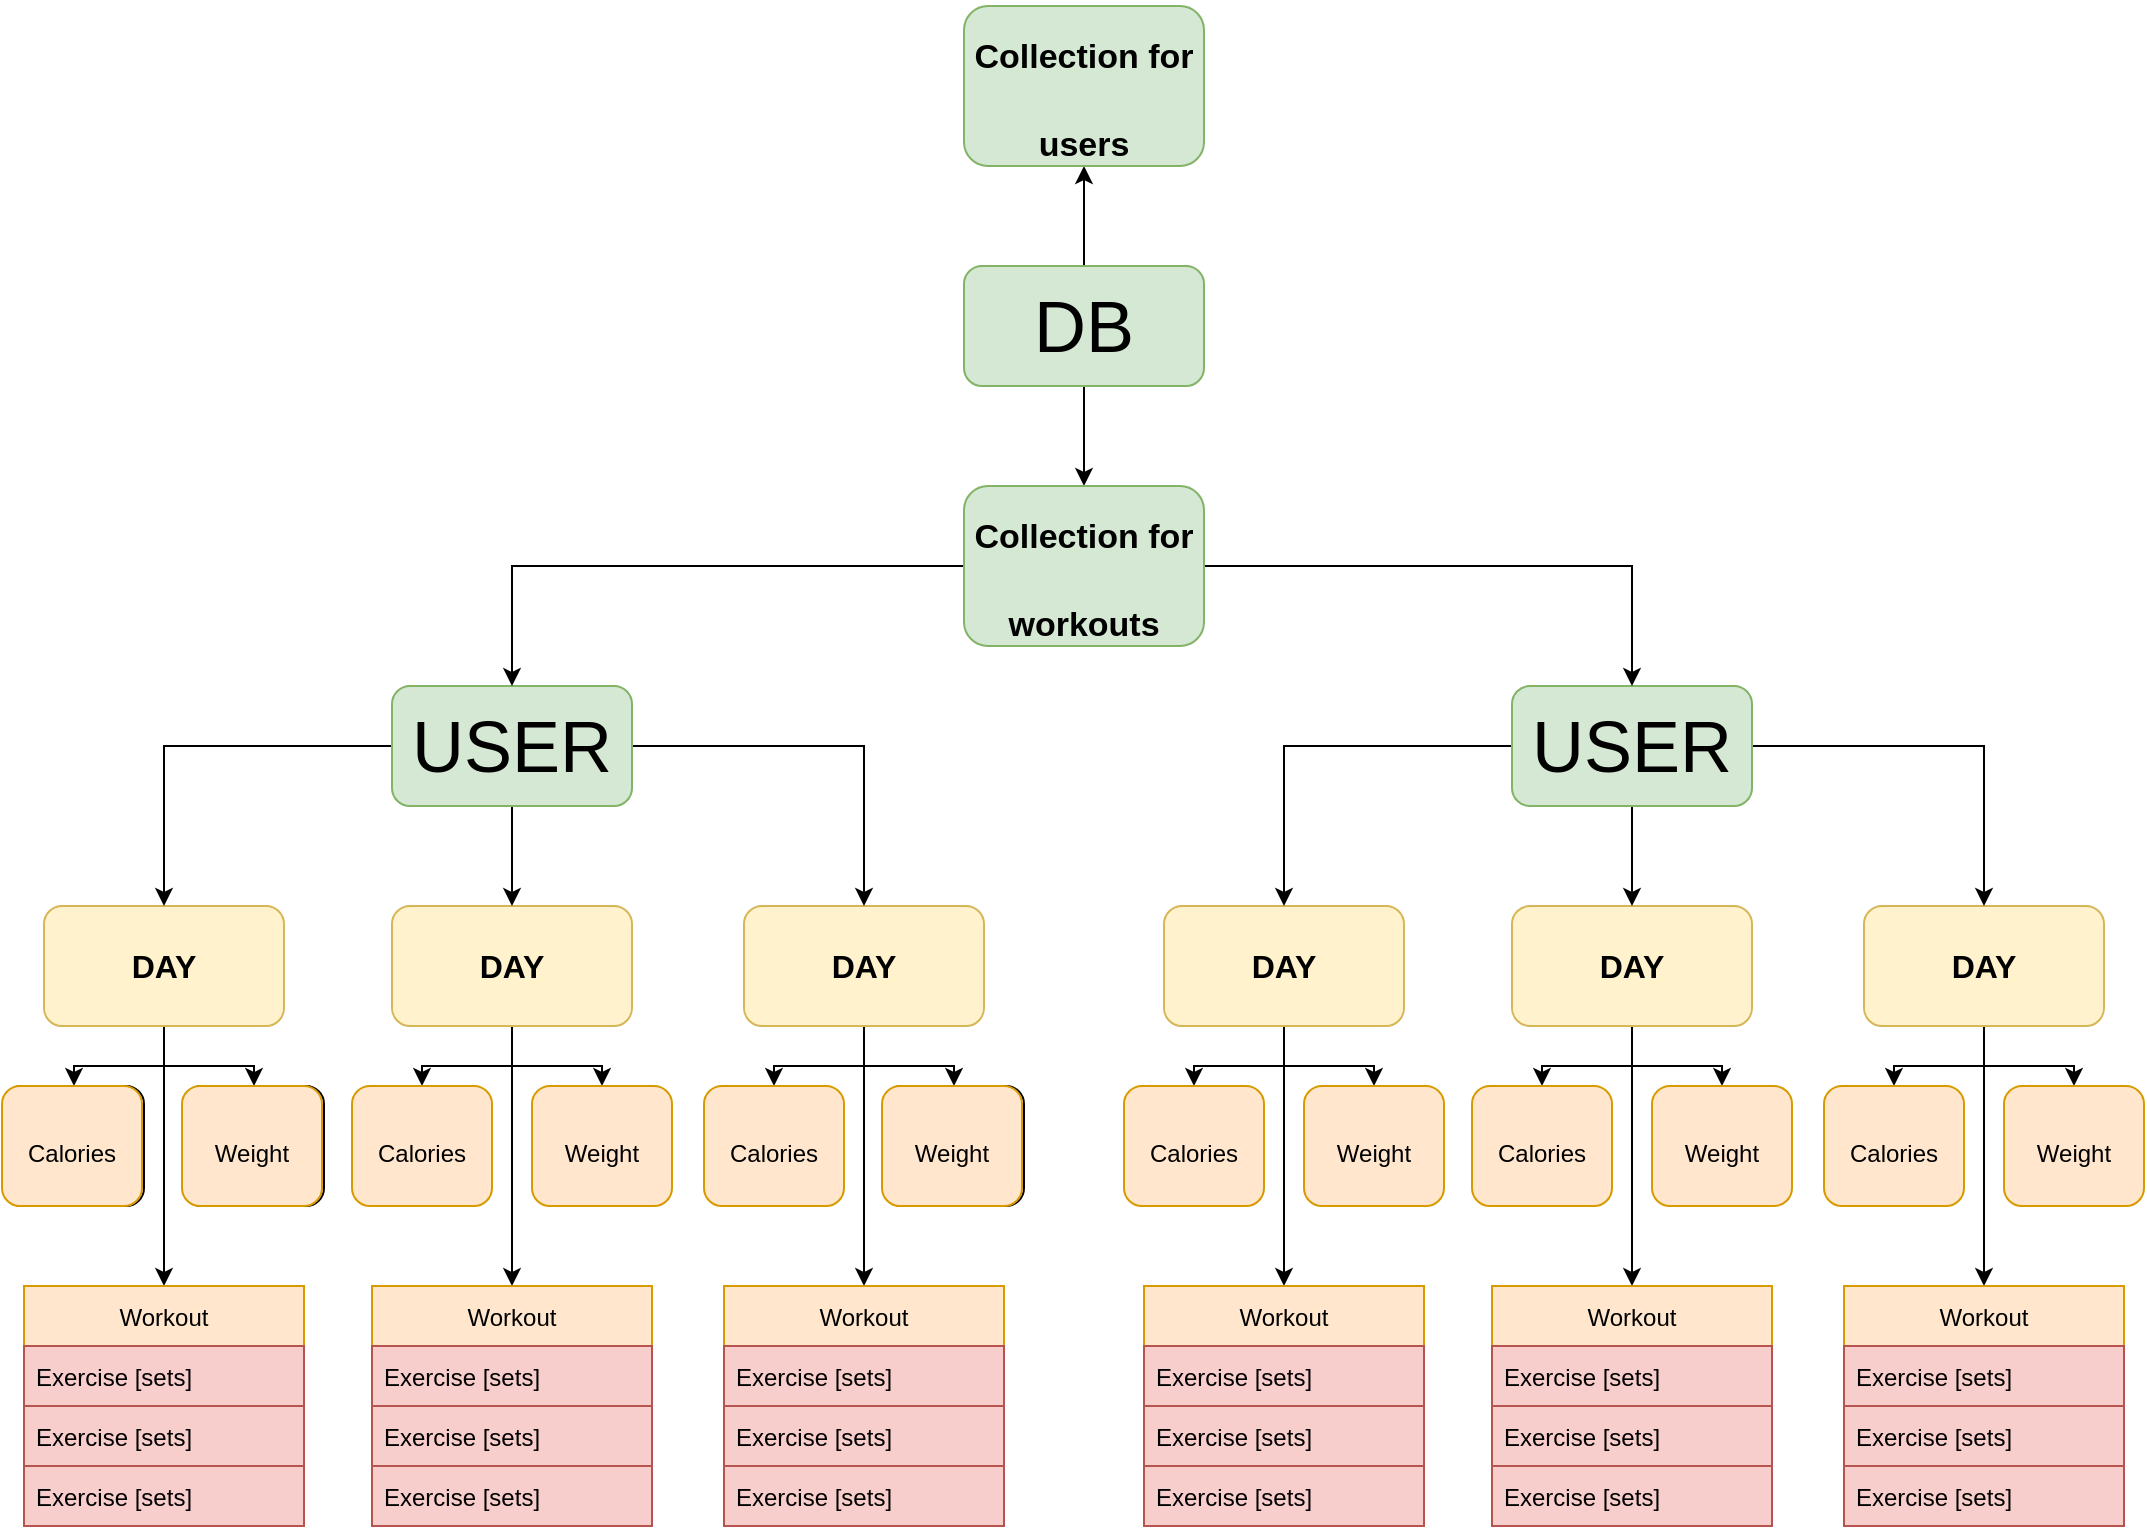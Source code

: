 <mxfile version="19.0.2" type="device"><diagram id="f6k4tM7Xsc-B4We4Dd1e" name="Page-1"><mxGraphModel dx="1865" dy="1658" grid="1" gridSize="10" guides="1" tooltips="1" connect="1" arrows="1" fold="1" page="1" pageScale="1" pageWidth="827" pageHeight="1169" math="0" shadow="0"><root><mxCell id="0"/><mxCell id="1" parent="0"/><mxCell id="CYYad8vp_gIFw65fF9bx-36" style="edgeStyle=orthogonalEdgeStyle;rounded=0;orthogonalLoop=1;jettySize=auto;html=1;entryX=0.5;entryY=0;entryDx=0;entryDy=0;fontSize=12;" edge="1" parent="1" source="CYYad8vp_gIFw65fF9bx-1" target="CYYad8vp_gIFw65fF9bx-29"><mxGeometry relative="1" as="geometry"/></mxCell><mxCell id="CYYad8vp_gIFw65fF9bx-37" style="edgeStyle=orthogonalEdgeStyle;rounded=0;orthogonalLoop=1;jettySize=auto;html=1;entryX=0.5;entryY=0;entryDx=0;entryDy=0;fontSize=12;" edge="1" parent="1" source="CYYad8vp_gIFw65fF9bx-1" target="CYYad8vp_gIFw65fF9bx-28"><mxGeometry relative="1" as="geometry"/></mxCell><mxCell id="CYYad8vp_gIFw65fF9bx-38" style="edgeStyle=orthogonalEdgeStyle;rounded=0;orthogonalLoop=1;jettySize=auto;html=1;entryX=0.5;entryY=0;entryDx=0;entryDy=0;fontSize=12;" edge="1" parent="1" source="CYYad8vp_gIFw65fF9bx-1" target="CYYad8vp_gIFw65fF9bx-27"><mxGeometry relative="1" as="geometry"/></mxCell><mxCell id="CYYad8vp_gIFw65fF9bx-1" value="&lt;font size=&quot;3&quot;&gt;&lt;b&gt;DAY&lt;/b&gt;&lt;/font&gt;" style="rounded=1;whiteSpace=wrap;html=1;fillColor=#fff2cc;strokeColor=#d6b656;" vertex="1" parent="1"><mxGeometry x="20" y="150" width="120" height="60" as="geometry"/></mxCell><mxCell id="CYYad8vp_gIFw65fF9bx-86" style="edgeStyle=orthogonalEdgeStyle;rounded=0;orthogonalLoop=1;jettySize=auto;html=1;fontSize=24;" edge="1" parent="1" source="CYYad8vp_gIFw65fF9bx-2" target="CYYad8vp_gIFw65fF9bx-84"><mxGeometry relative="1" as="geometry"/></mxCell><mxCell id="CYYad8vp_gIFw65fF9bx-92" style="edgeStyle=orthogonalEdgeStyle;rounded=0;orthogonalLoop=1;jettySize=auto;html=1;entryX=0.5;entryY=1;entryDx=0;entryDy=0;fontSize=17;" edge="1" parent="1" source="CYYad8vp_gIFw65fF9bx-2" target="CYYad8vp_gIFw65fF9bx-89"><mxGeometry relative="1" as="geometry"/></mxCell><mxCell id="CYYad8vp_gIFw65fF9bx-2" value="DB" style="rounded=1;whiteSpace=wrap;html=1;fontSize=36;fillColor=#d5e8d4;strokeColor=#82b366;" vertex="1" parent="1"><mxGeometry x="480" y="-170" width="120" height="60" as="geometry"/></mxCell><mxCell id="CYYad8vp_gIFw65fF9bx-15" style="edgeStyle=orthogonalEdgeStyle;rounded=0;orthogonalLoop=1;jettySize=auto;html=1;entryX=0.5;entryY=0;entryDx=0;entryDy=0;fontSize=12;" edge="1" parent="1" source="CYYad8vp_gIFw65fF9bx-3" target="CYYad8vp_gIFw65fF9bx-14"><mxGeometry relative="1" as="geometry"/></mxCell><mxCell id="CYYad8vp_gIFw65fF9bx-16" style="edgeStyle=orthogonalEdgeStyle;rounded=0;orthogonalLoop=1;jettySize=auto;html=1;entryX=0.5;entryY=0;entryDx=0;entryDy=0;fontSize=12;" edge="1" parent="1" source="CYYad8vp_gIFw65fF9bx-3" target="CYYad8vp_gIFw65fF9bx-13"><mxGeometry relative="1" as="geometry"/></mxCell><mxCell id="CYYad8vp_gIFw65fF9bx-39" style="edgeStyle=orthogonalEdgeStyle;rounded=0;orthogonalLoop=1;jettySize=auto;html=1;entryX=0.5;entryY=0;entryDx=0;entryDy=0;fontSize=12;" edge="1" parent="1" source="CYYad8vp_gIFw65fF9bx-3" target="CYYad8vp_gIFw65fF9bx-17"><mxGeometry relative="1" as="geometry"/></mxCell><mxCell id="CYYad8vp_gIFw65fF9bx-3" value="&lt;font size=&quot;3&quot;&gt;&lt;b&gt;DAY&lt;/b&gt;&lt;/font&gt;" style="rounded=1;whiteSpace=wrap;html=1;fillColor=#fff2cc;strokeColor=#d6b656;" vertex="1" parent="1"><mxGeometry x="370" y="150" width="120" height="60" as="geometry"/></mxCell><mxCell id="CYYad8vp_gIFw65fF9bx-33" style="edgeStyle=orthogonalEdgeStyle;rounded=0;orthogonalLoop=1;jettySize=auto;html=1;entryX=0.5;entryY=0;entryDx=0;entryDy=0;fontSize=12;" edge="1" parent="1" source="CYYad8vp_gIFw65fF9bx-4" target="CYYad8vp_gIFw65fF9bx-22"><mxGeometry relative="1" as="geometry"/></mxCell><mxCell id="CYYad8vp_gIFw65fF9bx-34" style="edgeStyle=orthogonalEdgeStyle;rounded=0;orthogonalLoop=1;jettySize=auto;html=1;fontSize=12;" edge="1" parent="1" source="CYYad8vp_gIFw65fF9bx-4" target="CYYad8vp_gIFw65fF9bx-21"><mxGeometry relative="1" as="geometry"/></mxCell><mxCell id="CYYad8vp_gIFw65fF9bx-35" style="edgeStyle=orthogonalEdgeStyle;rounded=0;orthogonalLoop=1;jettySize=auto;html=1;entryX=0.5;entryY=0;entryDx=0;entryDy=0;fontSize=12;" edge="1" parent="1" source="CYYad8vp_gIFw65fF9bx-4" target="CYYad8vp_gIFw65fF9bx-23"><mxGeometry relative="1" as="geometry"/></mxCell><mxCell id="CYYad8vp_gIFw65fF9bx-4" value="&lt;font size=&quot;3&quot;&gt;&lt;b&gt;DAY&lt;/b&gt;&lt;/font&gt;" style="rounded=1;whiteSpace=wrap;html=1;fillColor=#fff2cc;strokeColor=#d6b656;" vertex="1" parent="1"><mxGeometry x="194" y="150" width="120" height="60" as="geometry"/></mxCell><mxCell id="CYYad8vp_gIFw65fF9bx-13" value="&lt;font style=&quot;font-size: 12px;&quot;&gt;Weight&lt;/font&gt;" style="rounded=1;whiteSpace=wrap;html=1;fontSize=24;" vertex="1" parent="1"><mxGeometry x="440" y="240" width="70" height="60" as="geometry"/></mxCell><mxCell id="CYYad8vp_gIFw65fF9bx-14" value="&lt;font style=&quot;font-size: 12px;&quot;&gt;Calories&lt;br&gt;&lt;/font&gt;" style="rounded=1;whiteSpace=wrap;html=1;fontSize=24;fillColor=#ffe6cc;strokeColor=#d79b00;" vertex="1" parent="1"><mxGeometry x="350" y="240" width="70" height="60" as="geometry"/></mxCell><mxCell id="CYYad8vp_gIFw65fF9bx-17" value="Workout" style="swimlane;fontStyle=0;childLayout=stackLayout;horizontal=1;startSize=30;horizontalStack=0;resizeParent=1;resizeParentMax=0;resizeLast=0;collapsible=1;marginBottom=0;fontSize=12;fillColor=#ffe6cc;strokeColor=#d79b00;" vertex="1" parent="1"><mxGeometry x="360" y="340" width="140" height="120" as="geometry"/></mxCell><mxCell id="CYYad8vp_gIFw65fF9bx-18" value="Exercise [sets]" style="text;strokeColor=#b85450;fillColor=#f8cecc;align=left;verticalAlign=middle;spacingLeft=4;spacingRight=4;overflow=hidden;points=[[0,0.5],[1,0.5]];portConstraint=eastwest;rotatable=0;fontSize=12;" vertex="1" parent="CYYad8vp_gIFw65fF9bx-17"><mxGeometry y="30" width="140" height="30" as="geometry"/></mxCell><mxCell id="CYYad8vp_gIFw65fF9bx-19" value="Exercise [sets]" style="text;strokeColor=#b85450;fillColor=#f8cecc;align=left;verticalAlign=middle;spacingLeft=4;spacingRight=4;overflow=hidden;points=[[0,0.5],[1,0.5]];portConstraint=eastwest;rotatable=0;fontSize=12;" vertex="1" parent="CYYad8vp_gIFw65fF9bx-17"><mxGeometry y="60" width="140" height="30" as="geometry"/></mxCell><mxCell id="CYYad8vp_gIFw65fF9bx-20" value="Exercise [sets]" style="text;strokeColor=#b85450;fillColor=#f8cecc;align=left;verticalAlign=middle;spacingLeft=4;spacingRight=4;overflow=hidden;points=[[0,0.5],[1,0.5]];portConstraint=eastwest;rotatable=0;fontSize=12;" vertex="1" parent="CYYad8vp_gIFw65fF9bx-17"><mxGeometry y="90" width="140" height="30" as="geometry"/></mxCell><mxCell id="CYYad8vp_gIFw65fF9bx-21" value="&lt;font style=&quot;font-size: 12px;&quot;&gt;Weight&lt;/font&gt;" style="rounded=1;whiteSpace=wrap;html=1;fontSize=24;fillColor=#ffe6cc;strokeColor=#d79b00;" vertex="1" parent="1"><mxGeometry x="264" y="240" width="70" height="60" as="geometry"/></mxCell><mxCell id="CYYad8vp_gIFw65fF9bx-22" value="&lt;font style=&quot;font-size: 12px;&quot;&gt;Calories&lt;br&gt;&lt;/font&gt;" style="rounded=1;whiteSpace=wrap;html=1;fontSize=24;fillColor=#ffe6cc;strokeColor=#d79b00;" vertex="1" parent="1"><mxGeometry x="174" y="240" width="70" height="60" as="geometry"/></mxCell><mxCell id="CYYad8vp_gIFw65fF9bx-23" value="Workout" style="swimlane;fontStyle=0;childLayout=stackLayout;horizontal=1;startSize=30;horizontalStack=0;resizeParent=1;resizeParentMax=0;resizeLast=0;collapsible=1;marginBottom=0;fontSize=12;fillColor=#ffe6cc;strokeColor=#d79b00;" vertex="1" parent="1"><mxGeometry x="184" y="340" width="140" height="120" as="geometry"/></mxCell><mxCell id="CYYad8vp_gIFw65fF9bx-24" value="Exercise [sets]" style="text;strokeColor=#b85450;fillColor=#f8cecc;align=left;verticalAlign=middle;spacingLeft=4;spacingRight=4;overflow=hidden;points=[[0,0.5],[1,0.5]];portConstraint=eastwest;rotatable=0;fontSize=12;" vertex="1" parent="CYYad8vp_gIFw65fF9bx-23"><mxGeometry y="30" width="140" height="30" as="geometry"/></mxCell><mxCell id="CYYad8vp_gIFw65fF9bx-25" value="Exercise [sets]" style="text;strokeColor=#b85450;fillColor=#f8cecc;align=left;verticalAlign=middle;spacingLeft=4;spacingRight=4;overflow=hidden;points=[[0,0.5],[1,0.5]];portConstraint=eastwest;rotatable=0;fontSize=12;" vertex="1" parent="CYYad8vp_gIFw65fF9bx-23"><mxGeometry y="60" width="140" height="30" as="geometry"/></mxCell><mxCell id="CYYad8vp_gIFw65fF9bx-26" value="Exercise [sets]" style="text;strokeColor=#b85450;fillColor=#f8cecc;align=left;verticalAlign=middle;spacingLeft=4;spacingRight=4;overflow=hidden;points=[[0,0.5],[1,0.5]];portConstraint=eastwest;rotatable=0;fontSize=12;" vertex="1" parent="CYYad8vp_gIFw65fF9bx-23"><mxGeometry y="90" width="140" height="30" as="geometry"/></mxCell><mxCell id="CYYad8vp_gIFw65fF9bx-27" value="&lt;font style=&quot;font-size: 12px;&quot;&gt;Weight&lt;/font&gt;" style="rounded=1;whiteSpace=wrap;html=1;fontSize=24;" vertex="1" parent="1"><mxGeometry x="90" y="240" width="70" height="60" as="geometry"/></mxCell><mxCell id="CYYad8vp_gIFw65fF9bx-28" value="&lt;font style=&quot;font-size: 12px;&quot;&gt;Calories&lt;br&gt;&lt;/font&gt;" style="rounded=1;whiteSpace=wrap;html=1;fontSize=24;" vertex="1" parent="1"><mxGeometry y="240" width="70" height="60" as="geometry"/></mxCell><mxCell id="CYYad8vp_gIFw65fF9bx-29" value="Workout" style="swimlane;fontStyle=0;childLayout=stackLayout;horizontal=1;startSize=30;horizontalStack=0;resizeParent=1;resizeParentMax=0;resizeLast=0;collapsible=1;marginBottom=0;fontSize=12;fillColor=#ffe6cc;strokeColor=#d79b00;" vertex="1" parent="1"><mxGeometry x="10" y="340" width="140" height="120" as="geometry"/></mxCell><mxCell id="CYYad8vp_gIFw65fF9bx-30" value="Exercise [sets]" style="text;strokeColor=#b85450;fillColor=#f8cecc;align=left;verticalAlign=middle;spacingLeft=4;spacingRight=4;overflow=hidden;points=[[0,0.5],[1,0.5]];portConstraint=eastwest;rotatable=0;fontSize=12;" vertex="1" parent="CYYad8vp_gIFw65fF9bx-29"><mxGeometry y="30" width="140" height="30" as="geometry"/></mxCell><mxCell id="CYYad8vp_gIFw65fF9bx-31" value="Exercise [sets]" style="text;strokeColor=#b85450;fillColor=#f8cecc;align=left;verticalAlign=middle;spacingLeft=4;spacingRight=4;overflow=hidden;points=[[0,0.5],[1,0.5]];portConstraint=eastwest;rotatable=0;fontSize=12;" vertex="1" parent="CYYad8vp_gIFw65fF9bx-29"><mxGeometry y="60" width="140" height="30" as="geometry"/></mxCell><mxCell id="CYYad8vp_gIFw65fF9bx-32" value="Exercise [sets]" style="text;strokeColor=#b85450;fillColor=#f8cecc;align=left;verticalAlign=middle;spacingLeft=4;spacingRight=4;overflow=hidden;points=[[0,0.5],[1,0.5]];portConstraint=eastwest;rotatable=0;fontSize=12;" vertex="1" parent="CYYad8vp_gIFw65fF9bx-29"><mxGeometry y="90" width="140" height="30" as="geometry"/></mxCell><mxCell id="CYYad8vp_gIFw65fF9bx-43" style="edgeStyle=orthogonalEdgeStyle;rounded=0;orthogonalLoop=1;jettySize=auto;html=1;fontSize=12;" edge="1" parent="1" source="CYYad8vp_gIFw65fF9bx-40" target="CYYad8vp_gIFw65fF9bx-3"><mxGeometry relative="1" as="geometry"/></mxCell><mxCell id="CYYad8vp_gIFw65fF9bx-44" style="edgeStyle=orthogonalEdgeStyle;rounded=0;orthogonalLoop=1;jettySize=auto;html=1;fontSize=12;" edge="1" parent="1" source="CYYad8vp_gIFw65fF9bx-40" target="CYYad8vp_gIFw65fF9bx-1"><mxGeometry relative="1" as="geometry"/></mxCell><mxCell id="CYYad8vp_gIFw65fF9bx-45" style="edgeStyle=orthogonalEdgeStyle;rounded=0;orthogonalLoop=1;jettySize=auto;html=1;fontSize=12;" edge="1" parent="1" source="CYYad8vp_gIFw65fF9bx-40" target="CYYad8vp_gIFw65fF9bx-4"><mxGeometry relative="1" as="geometry"/></mxCell><mxCell id="CYYad8vp_gIFw65fF9bx-40" value="&lt;span style=&quot;font-size: 36px;&quot;&gt;USER&lt;/span&gt;" style="rounded=1;whiteSpace=wrap;html=1;fontSize=12;fillColor=#d5e8d4;strokeColor=#82b366;" vertex="1" parent="1"><mxGeometry x="194" y="40" width="120" height="60" as="geometry"/></mxCell><mxCell id="CYYad8vp_gIFw65fF9bx-46" style="edgeStyle=orthogonalEdgeStyle;rounded=0;orthogonalLoop=1;jettySize=auto;html=1;entryX=0.5;entryY=0;entryDx=0;entryDy=0;fontSize=12;" edge="1" parent="1" source="CYYad8vp_gIFw65fF9bx-49" target="CYYad8vp_gIFw65fF9bx-72"><mxGeometry relative="1" as="geometry"/></mxCell><mxCell id="CYYad8vp_gIFw65fF9bx-47" style="edgeStyle=orthogonalEdgeStyle;rounded=0;orthogonalLoop=1;jettySize=auto;html=1;entryX=0.5;entryY=0;entryDx=0;entryDy=0;fontSize=12;" edge="1" parent="1" source="CYYad8vp_gIFw65fF9bx-49" target="CYYad8vp_gIFw65fF9bx-71"><mxGeometry relative="1" as="geometry"/></mxCell><mxCell id="CYYad8vp_gIFw65fF9bx-48" style="edgeStyle=orthogonalEdgeStyle;rounded=0;orthogonalLoop=1;jettySize=auto;html=1;entryX=0.5;entryY=0;entryDx=0;entryDy=0;fontSize=12;" edge="1" parent="1" source="CYYad8vp_gIFw65fF9bx-49" target="CYYad8vp_gIFw65fF9bx-70"><mxGeometry relative="1" as="geometry"/></mxCell><mxCell id="CYYad8vp_gIFw65fF9bx-49" value="&lt;font size=&quot;3&quot;&gt;&lt;b&gt;DAY&lt;/b&gt;&lt;/font&gt;" style="rounded=1;whiteSpace=wrap;html=1;fillColor=#fff2cc;strokeColor=#d6b656;" vertex="1" parent="1"><mxGeometry x="580" y="150" width="120" height="60" as="geometry"/></mxCell><mxCell id="CYYad8vp_gIFw65fF9bx-50" style="edgeStyle=orthogonalEdgeStyle;rounded=0;orthogonalLoop=1;jettySize=auto;html=1;entryX=0.5;entryY=0;entryDx=0;entryDy=0;fontSize=12;" edge="1" parent="1" source="CYYad8vp_gIFw65fF9bx-53" target="CYYad8vp_gIFw65fF9bx-59"><mxGeometry relative="1" as="geometry"/></mxCell><mxCell id="CYYad8vp_gIFw65fF9bx-51" style="edgeStyle=orthogonalEdgeStyle;rounded=0;orthogonalLoop=1;jettySize=auto;html=1;entryX=0.5;entryY=0;entryDx=0;entryDy=0;fontSize=12;" edge="1" parent="1" source="CYYad8vp_gIFw65fF9bx-53" target="CYYad8vp_gIFw65fF9bx-58"><mxGeometry relative="1" as="geometry"/></mxCell><mxCell id="CYYad8vp_gIFw65fF9bx-52" style="edgeStyle=orthogonalEdgeStyle;rounded=0;orthogonalLoop=1;jettySize=auto;html=1;entryX=0.5;entryY=0;entryDx=0;entryDy=0;fontSize=12;" edge="1" parent="1" source="CYYad8vp_gIFw65fF9bx-53" target="CYYad8vp_gIFw65fF9bx-60"><mxGeometry relative="1" as="geometry"/></mxCell><mxCell id="CYYad8vp_gIFw65fF9bx-53" value="&lt;font size=&quot;3&quot;&gt;&lt;b&gt;DAY&lt;/b&gt;&lt;/font&gt;" style="rounded=1;whiteSpace=wrap;html=1;fillColor=#fff2cc;strokeColor=#d6b656;" vertex="1" parent="1"><mxGeometry x="930" y="150" width="120" height="60" as="geometry"/></mxCell><mxCell id="CYYad8vp_gIFw65fF9bx-54" style="edgeStyle=orthogonalEdgeStyle;rounded=0;orthogonalLoop=1;jettySize=auto;html=1;entryX=0.5;entryY=0;entryDx=0;entryDy=0;fontSize=12;" edge="1" parent="1" source="CYYad8vp_gIFw65fF9bx-57" target="CYYad8vp_gIFw65fF9bx-65"><mxGeometry relative="1" as="geometry"/></mxCell><mxCell id="CYYad8vp_gIFw65fF9bx-55" style="edgeStyle=orthogonalEdgeStyle;rounded=0;orthogonalLoop=1;jettySize=auto;html=1;fontSize=12;" edge="1" parent="1" source="CYYad8vp_gIFw65fF9bx-57" target="CYYad8vp_gIFw65fF9bx-64"><mxGeometry relative="1" as="geometry"/></mxCell><mxCell id="CYYad8vp_gIFw65fF9bx-56" style="edgeStyle=orthogonalEdgeStyle;rounded=0;orthogonalLoop=1;jettySize=auto;html=1;entryX=0.5;entryY=0;entryDx=0;entryDy=0;fontSize=12;" edge="1" parent="1" source="CYYad8vp_gIFw65fF9bx-57" target="CYYad8vp_gIFw65fF9bx-66"><mxGeometry relative="1" as="geometry"/></mxCell><mxCell id="CYYad8vp_gIFw65fF9bx-57" value="&lt;font size=&quot;3&quot;&gt;&lt;b&gt;DAY&lt;/b&gt;&lt;/font&gt;" style="rounded=1;whiteSpace=wrap;html=1;fillColor=#fff2cc;strokeColor=#d6b656;" vertex="1" parent="1"><mxGeometry x="754" y="150" width="120" height="60" as="geometry"/></mxCell><mxCell id="CYYad8vp_gIFw65fF9bx-58" value="&lt;font style=&quot;font-size: 12px;&quot;&gt;Weight&lt;/font&gt;" style="rounded=1;whiteSpace=wrap;html=1;fontSize=24;fillColor=#ffe6cc;strokeColor=#d79b00;" vertex="1" parent="1"><mxGeometry x="1000" y="240" width="70" height="60" as="geometry"/></mxCell><mxCell id="CYYad8vp_gIFw65fF9bx-59" value="&lt;font style=&quot;font-size: 12px;&quot;&gt;Calories&lt;br&gt;&lt;/font&gt;" style="rounded=1;whiteSpace=wrap;html=1;fontSize=24;fillColor=#ffe6cc;strokeColor=#d79b00;" vertex="1" parent="1"><mxGeometry x="910" y="240" width="70" height="60" as="geometry"/></mxCell><mxCell id="CYYad8vp_gIFw65fF9bx-60" value="Workout" style="swimlane;fontStyle=0;childLayout=stackLayout;horizontal=1;startSize=30;horizontalStack=0;resizeParent=1;resizeParentMax=0;resizeLast=0;collapsible=1;marginBottom=0;fontSize=12;fillColor=#ffe6cc;strokeColor=#d79b00;" vertex="1" parent="1"><mxGeometry x="920" y="340" width="140" height="120" as="geometry"/></mxCell><mxCell id="CYYad8vp_gIFw65fF9bx-61" value="Exercise [sets]" style="text;strokeColor=#b85450;fillColor=#f8cecc;align=left;verticalAlign=middle;spacingLeft=4;spacingRight=4;overflow=hidden;points=[[0,0.5],[1,0.5]];portConstraint=eastwest;rotatable=0;fontSize=12;" vertex="1" parent="CYYad8vp_gIFw65fF9bx-60"><mxGeometry y="30" width="140" height="30" as="geometry"/></mxCell><mxCell id="CYYad8vp_gIFw65fF9bx-62" value="Exercise [sets]" style="text;strokeColor=#b85450;fillColor=#f8cecc;align=left;verticalAlign=middle;spacingLeft=4;spacingRight=4;overflow=hidden;points=[[0,0.5],[1,0.5]];portConstraint=eastwest;rotatable=0;fontSize=12;" vertex="1" parent="CYYad8vp_gIFw65fF9bx-60"><mxGeometry y="60" width="140" height="30" as="geometry"/></mxCell><mxCell id="CYYad8vp_gIFw65fF9bx-63" value="Exercise [sets]" style="text;strokeColor=#b85450;fillColor=#f8cecc;align=left;verticalAlign=middle;spacingLeft=4;spacingRight=4;overflow=hidden;points=[[0,0.5],[1,0.5]];portConstraint=eastwest;rotatable=0;fontSize=12;" vertex="1" parent="CYYad8vp_gIFw65fF9bx-60"><mxGeometry y="90" width="140" height="30" as="geometry"/></mxCell><mxCell id="CYYad8vp_gIFw65fF9bx-64" value="&lt;font style=&quot;font-size: 12px;&quot;&gt;Weight&lt;/font&gt;" style="rounded=1;whiteSpace=wrap;html=1;fontSize=24;fillColor=#ffe6cc;strokeColor=#d79b00;" vertex="1" parent="1"><mxGeometry x="824" y="240" width="70" height="60" as="geometry"/></mxCell><mxCell id="CYYad8vp_gIFw65fF9bx-65" value="&lt;font style=&quot;font-size: 12px;&quot;&gt;Calories&lt;br&gt;&lt;/font&gt;" style="rounded=1;whiteSpace=wrap;html=1;fontSize=24;fillColor=#ffe6cc;strokeColor=#d79b00;" vertex="1" parent="1"><mxGeometry x="734" y="240" width="70" height="60" as="geometry"/></mxCell><mxCell id="CYYad8vp_gIFw65fF9bx-66" value="Workout" style="swimlane;fontStyle=0;childLayout=stackLayout;horizontal=1;startSize=30;horizontalStack=0;resizeParent=1;resizeParentMax=0;resizeLast=0;collapsible=1;marginBottom=0;fontSize=12;fillColor=#ffe6cc;strokeColor=#d79b00;" vertex="1" parent="1"><mxGeometry x="744" y="340" width="140" height="120" as="geometry"/></mxCell><mxCell id="CYYad8vp_gIFw65fF9bx-67" value="Exercise [sets]" style="text;strokeColor=#b85450;fillColor=#f8cecc;align=left;verticalAlign=middle;spacingLeft=4;spacingRight=4;overflow=hidden;points=[[0,0.5],[1,0.5]];portConstraint=eastwest;rotatable=0;fontSize=12;" vertex="1" parent="CYYad8vp_gIFw65fF9bx-66"><mxGeometry y="30" width="140" height="30" as="geometry"/></mxCell><mxCell id="CYYad8vp_gIFw65fF9bx-68" value="Exercise [sets]" style="text;strokeColor=#b85450;fillColor=#f8cecc;align=left;verticalAlign=middle;spacingLeft=4;spacingRight=4;overflow=hidden;points=[[0,0.5],[1,0.5]];portConstraint=eastwest;rotatable=0;fontSize=12;" vertex="1" parent="CYYad8vp_gIFw65fF9bx-66"><mxGeometry y="60" width="140" height="30" as="geometry"/></mxCell><mxCell id="CYYad8vp_gIFw65fF9bx-69" value="Exercise [sets]" style="text;strokeColor=#b85450;fillColor=#f8cecc;align=left;verticalAlign=middle;spacingLeft=4;spacingRight=4;overflow=hidden;points=[[0,0.5],[1,0.5]];portConstraint=eastwest;rotatable=0;fontSize=12;" vertex="1" parent="CYYad8vp_gIFw65fF9bx-66"><mxGeometry y="90" width="140" height="30" as="geometry"/></mxCell><mxCell id="CYYad8vp_gIFw65fF9bx-70" value="&lt;font style=&quot;font-size: 12px;&quot;&gt;Weight&lt;/font&gt;" style="rounded=1;whiteSpace=wrap;html=1;fontSize=24;fillColor=#ffe6cc;strokeColor=#d79b00;" vertex="1" parent="1"><mxGeometry x="650" y="240" width="70" height="60" as="geometry"/></mxCell><mxCell id="CYYad8vp_gIFw65fF9bx-71" value="&lt;font style=&quot;font-size: 12px;&quot;&gt;Calories&lt;br&gt;&lt;/font&gt;" style="rounded=1;whiteSpace=wrap;html=1;fontSize=24;fillColor=#ffe6cc;strokeColor=#d79b00;" vertex="1" parent="1"><mxGeometry x="560" y="240" width="70" height="60" as="geometry"/></mxCell><mxCell id="CYYad8vp_gIFw65fF9bx-72" value="Workout" style="swimlane;fontStyle=0;childLayout=stackLayout;horizontal=1;startSize=30;horizontalStack=0;resizeParent=1;resizeParentMax=0;resizeLast=0;collapsible=1;marginBottom=0;fontSize=12;fillColor=#ffe6cc;strokeColor=#d79b00;" vertex="1" parent="1"><mxGeometry x="570" y="340" width="140" height="120" as="geometry"><mxRectangle x="570" y="340" width="80" height="30" as="alternateBounds"/></mxGeometry></mxCell><mxCell id="CYYad8vp_gIFw65fF9bx-73" value="Exercise [sets]" style="text;strokeColor=#b85450;fillColor=#f8cecc;align=left;verticalAlign=middle;spacingLeft=4;spacingRight=4;overflow=hidden;points=[[0,0.5],[1,0.5]];portConstraint=eastwest;rotatable=0;fontSize=12;" vertex="1" parent="CYYad8vp_gIFw65fF9bx-72"><mxGeometry y="30" width="140" height="30" as="geometry"/></mxCell><mxCell id="CYYad8vp_gIFw65fF9bx-74" value="Exercise [sets]" style="text;strokeColor=#b85450;fillColor=#f8cecc;align=left;verticalAlign=middle;spacingLeft=4;spacingRight=4;overflow=hidden;points=[[0,0.5],[1,0.5]];portConstraint=eastwest;rotatable=0;fontSize=12;" vertex="1" parent="CYYad8vp_gIFw65fF9bx-72"><mxGeometry y="60" width="140" height="30" as="geometry"/></mxCell><mxCell id="CYYad8vp_gIFw65fF9bx-75" value="Exercise [sets]" style="text;strokeColor=#b85450;fillColor=#f8cecc;align=left;verticalAlign=middle;spacingLeft=4;spacingRight=4;overflow=hidden;points=[[0,0.5],[1,0.5]];portConstraint=eastwest;rotatable=0;fontSize=12;" vertex="1" parent="CYYad8vp_gIFw65fF9bx-72"><mxGeometry y="90" width="140" height="30" as="geometry"/></mxCell><mxCell id="CYYad8vp_gIFw65fF9bx-76" style="edgeStyle=orthogonalEdgeStyle;rounded=0;orthogonalLoop=1;jettySize=auto;html=1;fontSize=12;" edge="1" parent="1" source="CYYad8vp_gIFw65fF9bx-79" target="CYYad8vp_gIFw65fF9bx-53"><mxGeometry relative="1" as="geometry"/></mxCell><mxCell id="CYYad8vp_gIFw65fF9bx-77" style="edgeStyle=orthogonalEdgeStyle;rounded=0;orthogonalLoop=1;jettySize=auto;html=1;fontSize=12;" edge="1" parent="1" source="CYYad8vp_gIFw65fF9bx-79" target="CYYad8vp_gIFw65fF9bx-49"><mxGeometry relative="1" as="geometry"/></mxCell><mxCell id="CYYad8vp_gIFw65fF9bx-78" style="edgeStyle=orthogonalEdgeStyle;rounded=0;orthogonalLoop=1;jettySize=auto;html=1;fontSize=12;" edge="1" parent="1" source="CYYad8vp_gIFw65fF9bx-79" target="CYYad8vp_gIFw65fF9bx-57"><mxGeometry relative="1" as="geometry"/></mxCell><mxCell id="CYYad8vp_gIFw65fF9bx-79" value="&lt;span style=&quot;font-size: 36px;&quot;&gt;USER&lt;/span&gt;" style="rounded=1;whiteSpace=wrap;html=1;fontSize=12;fillColor=#d5e8d4;strokeColor=#82b366;" vertex="1" parent="1"><mxGeometry x="754" y="40" width="120" height="60" as="geometry"/></mxCell><mxCell id="CYYad8vp_gIFw65fF9bx-81" value="&lt;font style=&quot;font-size: 12px;&quot;&gt;Weight&lt;/font&gt;" style="rounded=1;whiteSpace=wrap;html=1;fontSize=24;fillColor=#ffe6cc;strokeColor=#d79b00;" vertex="1" parent="1"><mxGeometry x="439" y="240" width="70" height="60" as="geometry"/></mxCell><mxCell id="CYYad8vp_gIFw65fF9bx-82" value="&lt;font style=&quot;font-size: 12px;&quot;&gt;Calories&lt;br&gt;&lt;/font&gt;" style="rounded=1;whiteSpace=wrap;html=1;fontSize=24;fillColor=#ffe6cc;strokeColor=#d79b00;" vertex="1" parent="1"><mxGeometry x="-1" y="240" width="70" height="60" as="geometry"/></mxCell><mxCell id="CYYad8vp_gIFw65fF9bx-83" value="&lt;font style=&quot;font-size: 12px;&quot;&gt;Weight&lt;/font&gt;" style="rounded=1;whiteSpace=wrap;html=1;fontSize=24;fillColor=#ffe6cc;strokeColor=#d79b00;" vertex="1" parent="1"><mxGeometry x="89" y="240" width="70" height="60" as="geometry"/></mxCell><mxCell id="CYYad8vp_gIFw65fF9bx-87" style="edgeStyle=orthogonalEdgeStyle;rounded=0;orthogonalLoop=1;jettySize=auto;html=1;fontSize=24;" edge="1" parent="1" source="CYYad8vp_gIFw65fF9bx-84" target="CYYad8vp_gIFw65fF9bx-79"><mxGeometry relative="1" as="geometry"/></mxCell><mxCell id="CYYad8vp_gIFw65fF9bx-88" style="edgeStyle=orthogonalEdgeStyle;rounded=0;orthogonalLoop=1;jettySize=auto;html=1;fontSize=24;" edge="1" parent="1" source="CYYad8vp_gIFw65fF9bx-84" target="CYYad8vp_gIFw65fF9bx-40"><mxGeometry relative="1" as="geometry"/></mxCell><mxCell id="CYYad8vp_gIFw65fF9bx-84" value="&lt;b&gt;&lt;font style=&quot;font-size: 17px;&quot;&gt;Collection for workouts&lt;/font&gt;&lt;/b&gt;" style="rounded=1;whiteSpace=wrap;html=1;fontSize=36;fillColor=#d5e8d4;strokeColor=#82b366;" vertex="1" parent="1"><mxGeometry x="480" y="-60" width="120" height="80" as="geometry"/></mxCell><mxCell id="CYYad8vp_gIFw65fF9bx-89" value="&lt;b&gt;&lt;font style=&quot;font-size: 17px;&quot;&gt;Collection for users&lt;/font&gt;&lt;/b&gt;" style="rounded=1;whiteSpace=wrap;html=1;fontSize=36;fillColor=#d5e8d4;strokeColor=#82b366;" vertex="1" parent="1"><mxGeometry x="480" y="-300" width="120" height="80" as="geometry"/></mxCell></root></mxGraphModel></diagram></mxfile>
